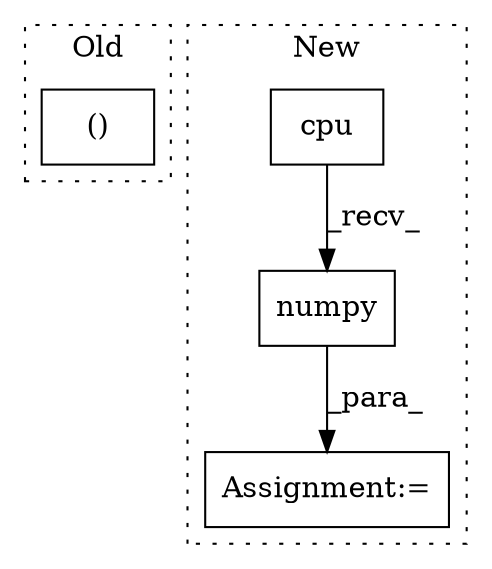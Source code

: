 digraph G {
subgraph cluster0 {
1 [label="()" a="106" s="14428" l="59" shape="box"];
label = "Old";
style="dotted";
}
subgraph cluster1 {
2 [label="cpu" a="32" s="13613" l="5" shape="box"];
3 [label="Assignment:=" a="7" s="13594" l="1" shape="box"];
4 [label="numpy" a="32" s="13619" l="7" shape="box"];
label = "New";
style="dotted";
}
2 -> 4 [label="_recv_"];
4 -> 3 [label="_para_"];
}